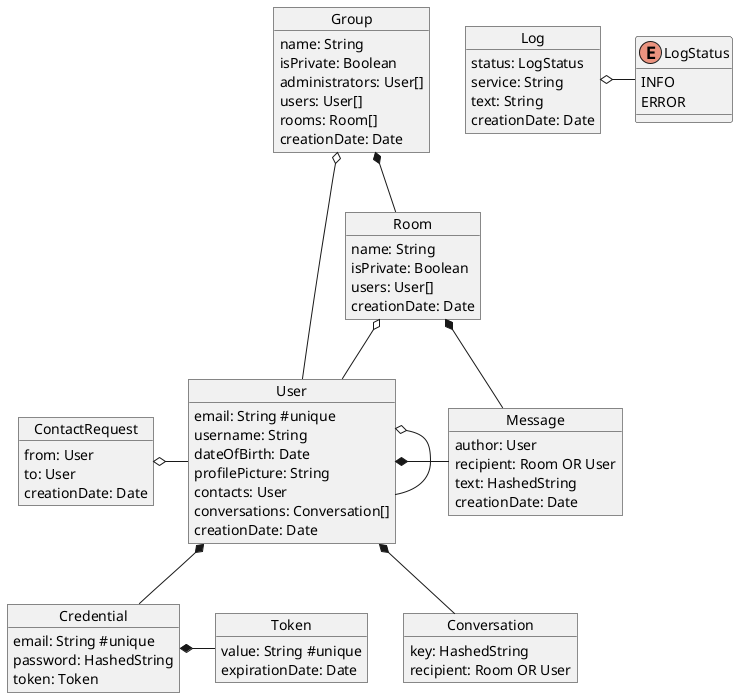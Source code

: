 @startuml
  object Credential {
    email: String #unique
    password: HashedString
    token: Token
  }

  object Token {
    value: String #unique
    expirationDate: Date
  }

  object User {
    email: String #unique
    username: String
    dateOfBirth: Date
    profilePicture: String
    contacts: User
    conversations: Conversation[]
    creationDate: Date
  }

  object Conversation {
    key: HashedString
    recipient: Room OR User
  }

  object ContactRequest {
    from: User
    to: User
    creationDate: Date
  }

  object Group {
    name: String
    isPrivate: Boolean
    administrators: User[]
    users: User[]
    rooms: Room[]
    creationDate: Date
  }

  object Room {
    name: String
    isPrivate: Boolean
    users: User[]
    creationDate: Date
  }

  object Message {
    author: User
    recipient: Room OR User
    text: HashedString
    creationDate: Date
  }

  enum LogStatus {
    INFO
    ERROR
  }

  object Log {
    status: LogStatus
    service: String
    text: String
    creationDate: Date
  }

  User *-- Credential
  User *-- Conversation
  Credential *- Token
  Group *-- Room
  Group o- User
  Room o-- User
  User *- Message
  Room *- Message
  ContactRequest o- User
  User o- User
  Log o- LogStatus
@enduml
